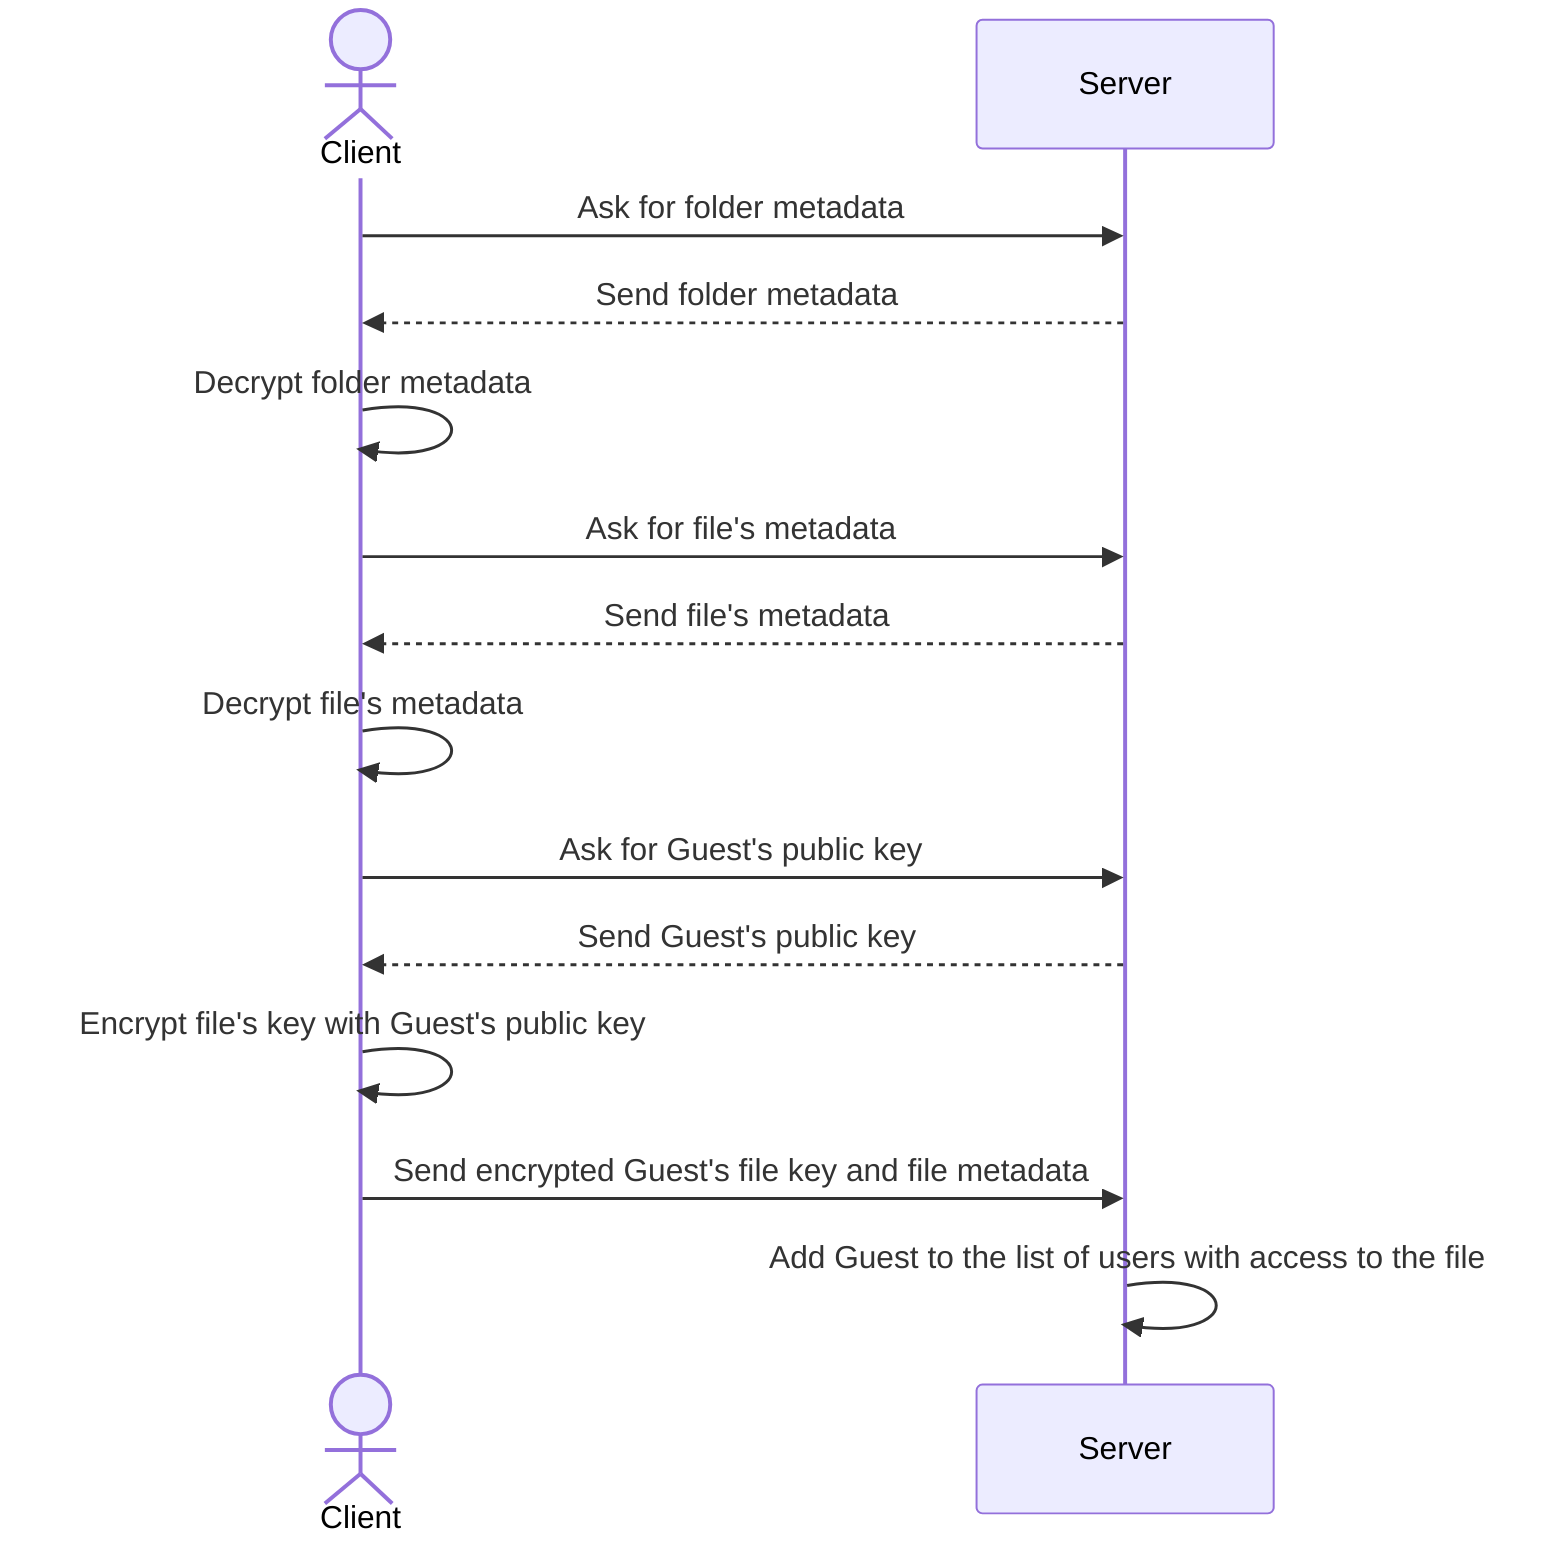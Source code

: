 sequenceDiagram
    actor C as Client
    participant S as Server

    C->>S: Ask for folder metadata
    S-->>C: Send folder metadata

    C->>C: Decrypt folder metadata

    C->>S: Ask for file's metadata
    S-->>C: Send file's metadata

    C->>C: Decrypt file's metadata

    C->>S: Ask for Guest's public key
    S-->>C: Send Guest's public key

    C->>C: Encrypt file's key with Guest's public key

    C->>S: Send encrypted Guest's file key and file metadata

    S->>S: Add Guest to the list of users with access to the file